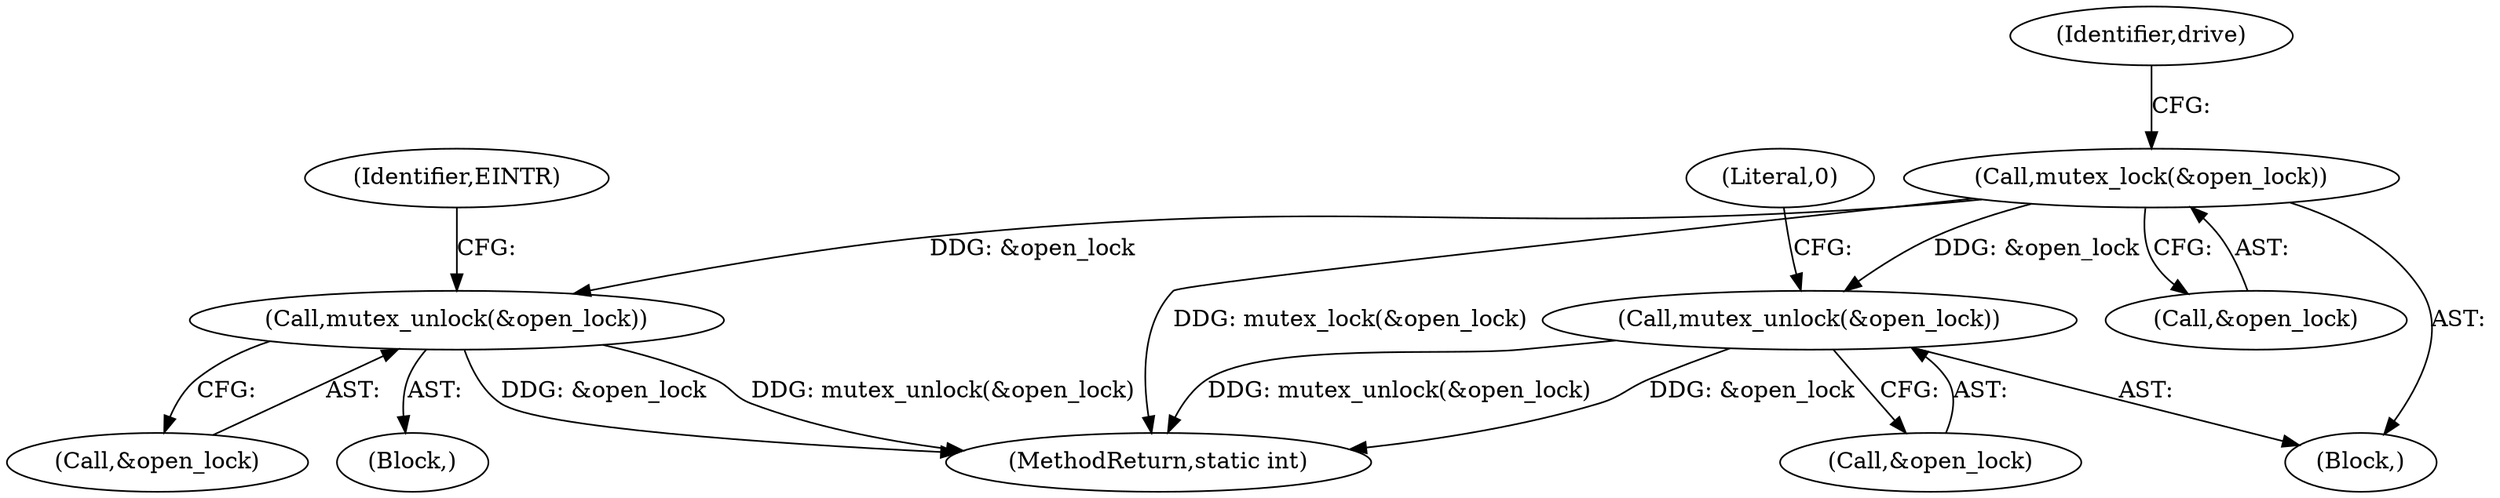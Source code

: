 digraph "0_linux_f3554aeb991214cbfafd17d55e2bfddb50282e32@API" {
"1000181" [label="(Call,mutex_lock(&open_lock))"];
"1000188" [label="(Call,mutex_unlock(&open_lock))"];
"1000272" [label="(Call,mutex_unlock(&open_lock))"];
"1000173" [label="(Block,)"];
"1000189" [label="(Call,&open_lock)"];
"1000193" [label="(Identifier,EINTR)"];
"1000386" [label="(MethodReturn,static int)"];
"1000385" [label="(Literal,0)"];
"1000186" [label="(Identifier,drive)"];
"1000181" [label="(Call,mutex_lock(&open_lock))"];
"1000182" [label="(Call,&open_lock)"];
"1000273" [label="(Call,&open_lock)"];
"1000187" [label="(Block,)"];
"1000188" [label="(Call,mutex_unlock(&open_lock))"];
"1000272" [label="(Call,mutex_unlock(&open_lock))"];
"1000181" -> "1000173"  [label="AST: "];
"1000181" -> "1000182"  [label="CFG: "];
"1000182" -> "1000181"  [label="AST: "];
"1000186" -> "1000181"  [label="CFG: "];
"1000181" -> "1000386"  [label="DDG: mutex_lock(&open_lock)"];
"1000181" -> "1000188"  [label="DDG: &open_lock"];
"1000181" -> "1000272"  [label="DDG: &open_lock"];
"1000188" -> "1000187"  [label="AST: "];
"1000188" -> "1000189"  [label="CFG: "];
"1000189" -> "1000188"  [label="AST: "];
"1000193" -> "1000188"  [label="CFG: "];
"1000188" -> "1000386"  [label="DDG: mutex_unlock(&open_lock)"];
"1000188" -> "1000386"  [label="DDG: &open_lock"];
"1000272" -> "1000173"  [label="AST: "];
"1000272" -> "1000273"  [label="CFG: "];
"1000273" -> "1000272"  [label="AST: "];
"1000385" -> "1000272"  [label="CFG: "];
"1000272" -> "1000386"  [label="DDG: &open_lock"];
"1000272" -> "1000386"  [label="DDG: mutex_unlock(&open_lock)"];
}
